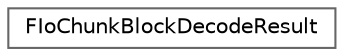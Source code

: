 digraph "Graphical Class Hierarchy"
{
 // INTERACTIVE_SVG=YES
 // LATEX_PDF_SIZE
  bgcolor="transparent";
  edge [fontname=Helvetica,fontsize=10,labelfontname=Helvetica,labelfontsize=10];
  node [fontname=Helvetica,fontsize=10,shape=box,height=0.2,width=0.4];
  rankdir="LR";
  Node0 [id="Node000000",label="FIoChunkBlockDecodeResult",height=0.2,width=0.4,color="grey40", fillcolor="white", style="filled",URL="$d8/d65/structFIoChunkBlockDecodeResult.html",tooltip="Holds the result from decoding a single I/O store chunk block."];
}
